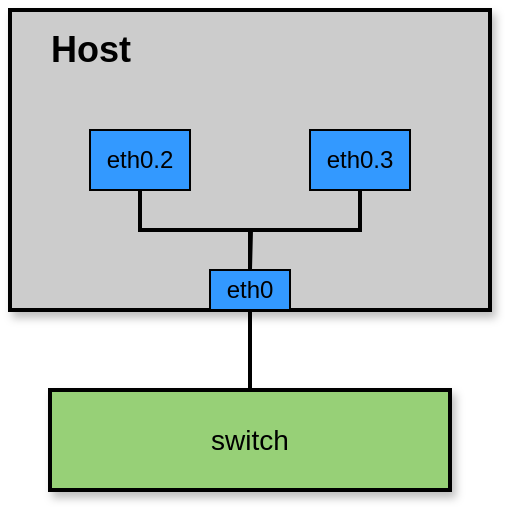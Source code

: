 <mxfile version="13.1.14" type="device"><diagram id="7U26s6v2oyI_hiLWyVBy" name="Page-1"><mxGraphModel dx="1186" dy="758" grid="1" gridSize="10" guides="1" tooltips="1" connect="1" arrows="1" fold="1" page="1" pageScale="1" pageWidth="850" pageHeight="1100" math="0" shadow="0"><root><mxCell id="0"/><mxCell id="1" parent="0"/><mxCell id="3jdmNNu2HWNOzYgyyhGM-11" value="" style="rounded=0;whiteSpace=wrap;html=1;fillColor=#CCCCCC;shadow=1;strokeWidth=2;" parent="1" vertex="1"><mxGeometry x="240" y="280" width="240" height="150" as="geometry"/></mxCell><mxCell id="3jdmNNu2HWNOzYgyyhGM-13" value="&lt;font style=&quot;font-size: 14px&quot;&gt;switch&lt;/font&gt;" style="rounded=0;whiteSpace=wrap;html=1;fillColor=#97D077;shadow=1;strokeWidth=2;" parent="1" vertex="1"><mxGeometry x="260" y="470" width="200" height="50" as="geometry"/></mxCell><mxCell id="GceLDeHyZGIhXaw6rc-L-4" style="edgeStyle=orthogonalEdgeStyle;rounded=0;orthogonalLoop=1;jettySize=auto;html=1;exitX=0.5;exitY=0;exitDx=0;exitDy=0;entryX=0.5;entryY=1;entryDx=0;entryDy=0;endArrow=none;endFill=0;strokeWidth=2;" edge="1" parent="1" source="3jdmNNu2HWNOzYgyyhGM-16" target="GceLDeHyZGIhXaw6rc-L-2"><mxGeometry relative="1" as="geometry"/></mxCell><mxCell id="3jdmNNu2HWNOzYgyyhGM-16" value="eth0" style="rounded=0;whiteSpace=wrap;html=1;fillColor=#3399FF;" parent="1" vertex="1"><mxGeometry x="340" y="410" width="40" height="20" as="geometry"/></mxCell><mxCell id="3jdmNNu2HWNOzYgyyhGM-28" value="&lt;font style=&quot;font-size: 18px&quot;&gt;&lt;b&gt;Host&lt;/b&gt;&lt;/font&gt;" style="text;html=1;align=center;verticalAlign=middle;resizable=0;points=[];autosize=1;fillColor=none;" parent="1" vertex="1"><mxGeometry x="250" y="290" width="60" height="20" as="geometry"/></mxCell><mxCell id="GI7ZwwJfIlWwmC8t-FMO-2" value="" style="endArrow=none;html=1;entryX=0.5;entryY=1;entryDx=0;entryDy=0;exitX=0.25;exitY=0;exitDx=0;exitDy=0;strokeWidth=2;" parent="1" target="3jdmNNu2HWNOzYgyyhGM-16" edge="1"><mxGeometry width="50" height="50" relative="1" as="geometry"><mxPoint x="360" y="470" as="sourcePoint"/><mxPoint x="250" y="490" as="targetPoint"/></mxGeometry></mxCell><mxCell id="GceLDeHyZGIhXaw6rc-L-3" style="edgeStyle=orthogonalEdgeStyle;rounded=0;orthogonalLoop=1;jettySize=auto;html=1;exitX=0.5;exitY=1;exitDx=0;exitDy=0;endArrow=none;endFill=0;strokeWidth=2;" edge="1" parent="1" source="GceLDeHyZGIhXaw6rc-L-1"><mxGeometry relative="1" as="geometry"><mxPoint x="360" y="410" as="targetPoint"/></mxGeometry></mxCell><mxCell id="GceLDeHyZGIhXaw6rc-L-1" value="eth0.2" style="rounded=0;whiteSpace=wrap;html=1;fillColor=#3399FF;" vertex="1" parent="1"><mxGeometry x="280" y="340" width="50" height="30" as="geometry"/></mxCell><mxCell id="GceLDeHyZGIhXaw6rc-L-2" value="eth0.3" style="rounded=0;whiteSpace=wrap;html=1;fillColor=#3399FF;" vertex="1" parent="1"><mxGeometry x="390" y="340" width="50" height="30" as="geometry"/></mxCell></root></mxGraphModel></diagram></mxfile>